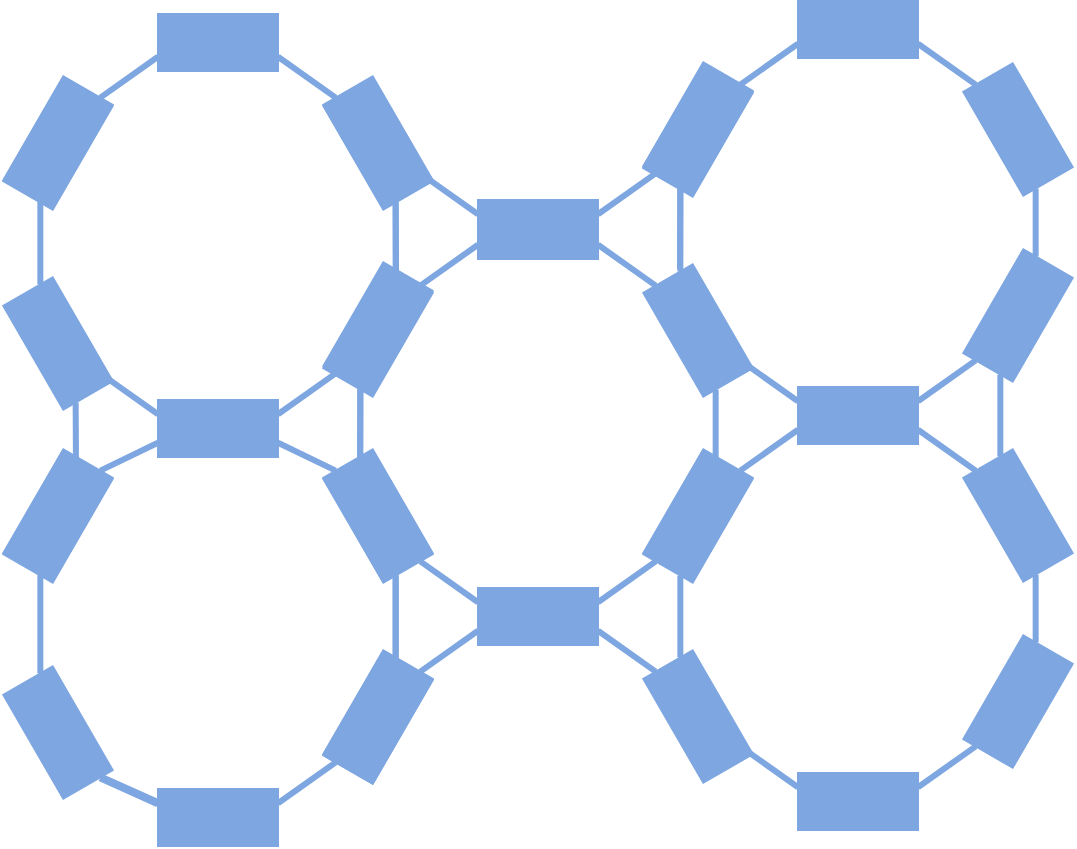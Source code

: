 <mxfile version="21.4.0" type="device">
  <diagram name="Page-1" id="oL0eZGH5eensEGQ6-rVe">
    <mxGraphModel dx="2058" dy="1188" grid="1" gridSize="10" guides="1" tooltips="1" connect="1" arrows="1" fold="1" page="1" pageScale="1" pageWidth="827" pageHeight="1169" math="0" shadow="0">
      <root>
        <mxCell id="0" />
        <mxCell id="1" parent="0" />
        <mxCell id="VjrMN6myHZ9YJszXmR57-49" style="edgeStyle=none;shape=connector;rounded=0;orthogonalLoop=1;jettySize=auto;html=1;exitX=1;exitY=0.75;exitDx=0;exitDy=0;entryX=1;entryY=0.25;entryDx=0;entryDy=0;labelBackgroundColor=default;strokeColor=#7EA6E0;strokeWidth=3;fontFamily=Helvetica;fontSize=11;fontColor=default;endArrow=none;endFill=0;" parent="1" source="VjrMN6myHZ9YJszXmR57-50" target="VjrMN6myHZ9YJszXmR57-55" edge="1">
          <mxGeometry relative="1" as="geometry" />
        </mxCell>
        <mxCell id="VjrMN6myHZ9YJszXmR57-50" value="" style="rounded=0;whiteSpace=wrap;html=1;fillColor=#7EA6E0;strokeColor=#7EA6E0;movable=1;resizable=1;rotatable=1;deletable=1;editable=1;locked=0;connectable=1;rotation=60;" parent="1" vertex="1">
          <mxGeometry x="521" y="634" width="60" height="28.5" as="geometry" />
        </mxCell>
        <mxCell id="VjrMN6myHZ9YJszXmR57-51" style="edgeStyle=none;shape=connector;rounded=0;orthogonalLoop=1;jettySize=auto;html=1;exitX=1;exitY=0.25;exitDx=0;exitDy=0;entryX=0;entryY=0.25;entryDx=0;entryDy=0;labelBackgroundColor=default;strokeColor=#7EA6E0;strokeWidth=3;fontFamily=Helvetica;fontSize=11;fontColor=default;endArrow=none;endFill=0;" parent="1" source="VjrMN6myHZ9YJszXmR57-53" target="VjrMN6myHZ9YJszXmR57-59" edge="1">
          <mxGeometry relative="1" as="geometry" />
        </mxCell>
        <mxCell id="VjrMN6myHZ9YJszXmR57-53" value="" style="rounded=0;whiteSpace=wrap;html=1;fillColor=#7EA6E0;strokeColor=#7EA6E0;movable=1;resizable=1;rotatable=1;deletable=1;editable=1;locked=0;connectable=1;rotation=60;" parent="1" vertex="1">
          <mxGeometry x="361" y="727" width="60" height="28.5" as="geometry" />
        </mxCell>
        <mxCell id="VjrMN6myHZ9YJszXmR57-54" style="edgeStyle=none;shape=connector;rounded=0;orthogonalLoop=1;jettySize=auto;html=1;exitX=0;exitY=0.25;exitDx=0;exitDy=0;entryX=1;entryY=0.25;entryDx=0;entryDy=0;labelBackgroundColor=default;strokeColor=#7EA6E0;strokeWidth=3;fontFamily=Helvetica;fontSize=11;fontColor=default;endArrow=none;endFill=0;" parent="1" source="VjrMN6myHZ9YJszXmR57-55" target="VjrMN6myHZ9YJszXmR57-59" edge="1">
          <mxGeometry relative="1" as="geometry" />
        </mxCell>
        <mxCell id="VjrMN6myHZ9YJszXmR57-55" value="" style="rounded=0;whiteSpace=wrap;html=1;fillColor=#7EA6E0;strokeColor=#7EA6E0;movable=1;resizable=1;rotatable=1;deletable=1;editable=1;locked=0;connectable=1;rotation=-60;" parent="1" vertex="1">
          <mxGeometry x="521" y="727" width="60" height="28.5" as="geometry" />
        </mxCell>
        <mxCell id="VjrMN6myHZ9YJszXmR57-56" style="rounded=0;orthogonalLoop=1;jettySize=auto;html=1;exitX=0;exitY=0.75;exitDx=0;exitDy=0;entryX=1;entryY=0.75;entryDx=0;entryDy=0;strokeColor=#7EA6E0;strokeWidth=3;endArrow=none;endFill=0;" parent="1" source="VjrMN6myHZ9YJszXmR57-58" target="VjrMN6myHZ9YJszXmR57-63" edge="1">
          <mxGeometry relative="1" as="geometry" />
        </mxCell>
        <mxCell id="VjrMN6myHZ9YJszXmR57-57" style="edgeStyle=none;shape=connector;rounded=0;orthogonalLoop=1;jettySize=auto;html=1;exitX=1;exitY=0.75;exitDx=0;exitDy=0;entryX=0;entryY=0.75;entryDx=0;entryDy=0;labelBackgroundColor=default;strokeColor=#7EA6E0;strokeWidth=3;fontFamily=Helvetica;fontSize=11;fontColor=default;endArrow=none;endFill=0;" parent="1" source="VjrMN6myHZ9YJszXmR57-58" target="VjrMN6myHZ9YJszXmR57-50" edge="1">
          <mxGeometry relative="1" as="geometry" />
        </mxCell>
        <mxCell id="VjrMN6myHZ9YJszXmR57-58" value="" style="rounded=0;whiteSpace=wrap;html=1;fillColor=#7EA6E0;strokeColor=#7EA6E0;movable=1;resizable=1;rotatable=1;deletable=1;editable=1;locked=0;connectable=1;rotation=0;" parent="1" vertex="1">
          <mxGeometry x="441" y="584" width="60" height="28.5" as="geometry" />
        </mxCell>
        <mxCell id="VjrMN6myHZ9YJszXmR57-59" value="" style="rounded=0;whiteSpace=wrap;html=1;fillColor=#7EA6E0;strokeColor=#7EA6E0;movable=1;resizable=1;rotatable=1;deletable=1;editable=1;locked=0;connectable=1;rotation=0;" parent="1" vertex="1">
          <mxGeometry x="441" y="777" width="60" height="28.5" as="geometry" />
        </mxCell>
        <mxCell id="VjrMN6myHZ9YJszXmR57-60" style="edgeStyle=none;shape=connector;rounded=0;orthogonalLoop=1;jettySize=auto;html=1;exitX=0;exitY=0.75;exitDx=0;exitDy=0;entryX=0;entryY=0.25;entryDx=0;entryDy=0;labelBackgroundColor=default;strokeColor=#7EA6E0;strokeWidth=3;fontFamily=Helvetica;fontSize=11;fontColor=default;endArrow=none;endFill=0;" parent="1" source="VjrMN6myHZ9YJszXmR57-63" target="VjrMN6myHZ9YJszXmR57-53" edge="1">
          <mxGeometry relative="1" as="geometry" />
        </mxCell>
        <mxCell id="VjrMN6myHZ9YJszXmR57-63" value="" style="rounded=0;whiteSpace=wrap;html=1;fillColor=#7EA6E0;strokeColor=#7EA6E0;movable=1;resizable=1;rotatable=1;deletable=1;editable=1;locked=0;connectable=1;rotation=-60;" parent="1" vertex="1">
          <mxGeometry x="361" y="634" width="60" height="28.5" as="geometry" />
        </mxCell>
        <mxCell id="VjrMN6myHZ9YJszXmR57-64" style="edgeStyle=none;shape=connector;rounded=0;orthogonalLoop=1;jettySize=auto;html=1;exitX=1;exitY=0.75;exitDx=0;exitDy=0;entryX=1;entryY=0.25;entryDx=0;entryDy=0;labelBackgroundColor=default;strokeColor=#7EA6E0;strokeWidth=3;fontFamily=Helvetica;fontSize=11;fontColor=default;endArrow=none;endFill=0;" parent="1" source="VjrMN6myHZ9YJszXmR57-65" target="VjrMN6myHZ9YJszXmR57-68" edge="1">
          <mxGeometry relative="1" as="geometry" />
        </mxCell>
        <mxCell id="VjrMN6myHZ9YJszXmR57-65" value="" style="rounded=0;whiteSpace=wrap;html=1;fillColor=#7EA6E0;strokeColor=#7EA6E0;movable=1;resizable=1;rotatable=1;deletable=1;editable=1;locked=0;connectable=1;rotation=60;" parent="1" vertex="1">
          <mxGeometry x="681" y="726.5" width="60" height="28.5" as="geometry" />
        </mxCell>
        <mxCell id="VjrMN6myHZ9YJszXmR57-66" style="edgeStyle=none;shape=connector;rounded=0;orthogonalLoop=1;jettySize=auto;html=1;exitX=1;exitY=0.25;exitDx=0;exitDy=0;entryX=0;entryY=0.25;entryDx=0;entryDy=0;labelBackgroundColor=default;strokeColor=#7EA6E0;strokeWidth=3;fontFamily=Helvetica;fontSize=11;fontColor=default;endArrow=none;endFill=0;" parent="1" target="VjrMN6myHZ9YJszXmR57-73" edge="1">
          <mxGeometry relative="1" as="geometry">
            <mxPoint x="572.17" y="856.168" as="sourcePoint" />
          </mxGeometry>
        </mxCell>
        <mxCell id="VjrMN6myHZ9YJszXmR57-67" style="edgeStyle=none;shape=connector;rounded=0;orthogonalLoop=1;jettySize=auto;html=1;exitX=0;exitY=0.25;exitDx=0;exitDy=0;entryX=1;entryY=0.25;entryDx=0;entryDy=0;labelBackgroundColor=default;strokeColor=#7EA6E0;strokeWidth=3;fontFamily=Helvetica;fontSize=11;fontColor=default;endArrow=none;endFill=0;" parent="1" source="VjrMN6myHZ9YJszXmR57-68" target="VjrMN6myHZ9YJszXmR57-73" edge="1">
          <mxGeometry relative="1" as="geometry" />
        </mxCell>
        <mxCell id="VjrMN6myHZ9YJszXmR57-68" value="" style="rounded=0;whiteSpace=wrap;html=1;fillColor=#7EA6E0;strokeColor=#7EA6E0;movable=1;resizable=1;rotatable=1;deletable=1;editable=1;locked=0;connectable=1;rotation=-60;" parent="1" vertex="1">
          <mxGeometry x="681" y="819.5" width="60" height="28.5" as="geometry" />
        </mxCell>
        <mxCell id="VjrMN6myHZ9YJszXmR57-69" style="rounded=0;orthogonalLoop=1;jettySize=auto;html=1;exitX=0;exitY=0.75;exitDx=0;exitDy=0;entryX=1;entryY=0.75;entryDx=0;entryDy=0;strokeColor=#7EA6E0;strokeWidth=3;endArrow=none;endFill=0;" parent="1" source="VjrMN6myHZ9YJszXmR57-71" target="VjrMN6myHZ9YJszXmR57-74" edge="1">
          <mxGeometry relative="1" as="geometry" />
        </mxCell>
        <mxCell id="VjrMN6myHZ9YJszXmR57-70" style="edgeStyle=none;shape=connector;rounded=0;orthogonalLoop=1;jettySize=auto;html=1;exitX=1;exitY=0.75;exitDx=0;exitDy=0;entryX=0;entryY=0.75;entryDx=0;entryDy=0;labelBackgroundColor=default;strokeColor=#7EA6E0;strokeWidth=3;fontFamily=Helvetica;fontSize=11;fontColor=default;endArrow=none;endFill=0;" parent="1" source="VjrMN6myHZ9YJszXmR57-71" target="VjrMN6myHZ9YJszXmR57-65" edge="1">
          <mxGeometry relative="1" as="geometry" />
        </mxCell>
        <mxCell id="VjrMN6myHZ9YJszXmR57-71" value="" style="rounded=0;whiteSpace=wrap;html=1;fillColor=#7EA6E0;strokeColor=#7EA6E0;movable=1;resizable=1;rotatable=1;deletable=1;editable=1;locked=0;connectable=1;rotation=0;" parent="1" vertex="1">
          <mxGeometry x="601" y="676.5" width="60" height="28.5" as="geometry" />
        </mxCell>
        <mxCell id="VjrMN6myHZ9YJszXmR57-73" value="" style="rounded=0;whiteSpace=wrap;html=1;fillColor=#7EA6E0;strokeColor=#7EA6E0;movable=1;resizable=1;rotatable=1;deletable=1;editable=1;locked=0;connectable=1;rotation=0;" parent="1" vertex="1">
          <mxGeometry x="601" y="869.5" width="60" height="28.5" as="geometry" />
        </mxCell>
        <mxCell id="VjrMN6myHZ9YJszXmR57-74" value="" style="rounded=0;whiteSpace=wrap;html=1;fillColor=#7EA6E0;strokeColor=#7EA6E0;movable=1;resizable=1;rotatable=1;deletable=1;editable=1;locked=0;connectable=1;rotation=-60;" parent="1" vertex="1">
          <mxGeometry x="521" y="726.5" width="60" height="28.5" as="geometry" />
        </mxCell>
        <mxCell id="VjrMN6myHZ9YJszXmR57-75" style="edgeStyle=none;shape=connector;rounded=0;orthogonalLoop=1;jettySize=auto;html=1;exitX=1;exitY=0.75;exitDx=0;exitDy=0;entryX=1;entryY=0.25;entryDx=0;entryDy=0;labelBackgroundColor=default;strokeColor=#7EA6E0;strokeWidth=3;fontFamily=Helvetica;fontSize=11;fontColor=default;endArrow=none;endFill=0;" parent="1" source="VjrMN6myHZ9YJszXmR57-53" target="VjrMN6myHZ9YJszXmR57-77" edge="1">
          <mxGeometry relative="1" as="geometry">
            <mxPoint x="400" y="778.5" as="sourcePoint" />
          </mxGeometry>
        </mxCell>
        <mxCell id="VjrMN6myHZ9YJszXmR57-77" value="" style="rounded=0;whiteSpace=wrap;html=1;fillColor=#7EA6E0;strokeColor=#7EA6E0;movable=1;resizable=1;rotatable=1;deletable=1;editable=1;locked=0;connectable=1;rotation=-60;" parent="1" vertex="1">
          <mxGeometry x="361" y="827.5" width="60" height="28.5" as="geometry" />
        </mxCell>
        <mxCell id="VjrMN6myHZ9YJszXmR57-78" style="edgeStyle=none;shape=connector;rounded=0;orthogonalLoop=1;jettySize=auto;html=1;exitX=0;exitY=0.25;exitDx=0;exitDy=0;entryX=0;entryY=0.75;entryDx=0;entryDy=0;labelBackgroundColor=default;strokeColor=#7EA6E0;strokeWidth=3;fontFamily=Helvetica;fontSize=11;fontColor=default;endArrow=none;endFill=0;" parent="1" source="VjrMN6myHZ9YJszXmR57-79" target="VjrMN6myHZ9YJszXmR57-55" edge="1">
          <mxGeometry relative="1" as="geometry" />
        </mxCell>
        <mxCell id="VjrMN6myHZ9YJszXmR57-79" value="" style="rounded=0;whiteSpace=wrap;html=1;fillColor=#7EA6E0;strokeColor=#7EA6E0;movable=1;resizable=1;rotatable=1;deletable=1;editable=1;locked=0;connectable=1;rotation=60;" parent="1" vertex="1">
          <mxGeometry x="521" y="827" width="60" height="28.5" as="geometry" />
        </mxCell>
        <mxCell id="VjrMN6myHZ9YJszXmR57-80" style="rounded=0;orthogonalLoop=1;jettySize=auto;html=1;exitX=0;exitY=0.75;exitDx=0;exitDy=0;entryX=1;entryY=0.75;entryDx=0;entryDy=0;strokeColor=#7EA6E0;strokeWidth=3;endArrow=none;endFill=0;" parent="1" source="VjrMN6myHZ9YJszXmR57-82" target="VjrMN6myHZ9YJszXmR57-84" edge="1">
          <mxGeometry relative="1" as="geometry" />
        </mxCell>
        <mxCell id="VjrMN6myHZ9YJszXmR57-81" style="edgeStyle=none;shape=connector;rounded=0;orthogonalLoop=1;jettySize=auto;html=1;exitX=1;exitY=0.75;exitDx=0;exitDy=0;entryX=0;entryY=0.75;entryDx=0;entryDy=0;labelBackgroundColor=default;strokeColor=#7EA6E0;strokeWidth=3;fontFamily=Helvetica;fontSize=11;fontColor=default;endArrow=none;endFill=0;" parent="1" source="VjrMN6myHZ9YJszXmR57-82" target="VjrMN6myHZ9YJszXmR57-79" edge="1">
          <mxGeometry relative="1" as="geometry" />
        </mxCell>
        <mxCell id="VjrMN6myHZ9YJszXmR57-82" value="" style="rounded=0;whiteSpace=wrap;html=1;fillColor=#7EA6E0;strokeColor=#7EA6E0;movable=1;resizable=1;rotatable=1;deletable=1;editable=1;locked=0;connectable=1;rotation=0;" parent="1" vertex="1">
          <mxGeometry x="441" y="777" width="60" height="28.5" as="geometry" />
        </mxCell>
        <mxCell id="VjrMN6myHZ9YJszXmR57-84" value="" style="rounded=0;whiteSpace=wrap;html=1;fillColor=#7EA6E0;strokeColor=#7EA6E0;movable=1;resizable=1;rotatable=1;deletable=1;editable=1;locked=0;connectable=1;rotation=-60;" parent="1" vertex="1">
          <mxGeometry x="361" y="827" width="60" height="28.5" as="geometry" />
        </mxCell>
        <mxCell id="VjrMN6myHZ9YJszXmR57-85" value="" style="rounded=0;whiteSpace=wrap;html=1;fillColor=#7EA6E0;strokeColor=#7EA6E0;movable=1;resizable=1;rotatable=1;deletable=1;editable=1;locked=0;connectable=1;rotation=-60;" parent="1" vertex="1">
          <mxGeometry x="521" y="534" width="60" height="28.5" as="geometry" />
        </mxCell>
        <mxCell id="VjrMN6myHZ9YJszXmR57-86" style="edgeStyle=none;shape=connector;rounded=0;orthogonalLoop=1;jettySize=auto;html=1;exitX=1;exitY=0.75;exitDx=0;exitDy=0;entryX=1;entryY=0.25;entryDx=0;entryDy=0;labelBackgroundColor=default;strokeColor=#7EA6E0;strokeWidth=3;fontFamily=Helvetica;fontSize=11;fontColor=default;endArrow=none;endFill=0;" parent="1" source="VjrMN6myHZ9YJszXmR57-88" target="VjrMN6myHZ9YJszXmR57-93" edge="1">
          <mxGeometry relative="1" as="geometry" />
        </mxCell>
        <mxCell id="VjrMN6myHZ9YJszXmR57-88" value="" style="rounded=0;whiteSpace=wrap;html=1;fillColor=#7EA6E0;strokeColor=#7EA6E0;movable=1;resizable=1;rotatable=1;deletable=1;editable=1;locked=0;connectable=1;rotation=60;" parent="1" vertex="1">
          <mxGeometry x="681" y="533.5" width="60" height="28.5" as="geometry" />
        </mxCell>
        <mxCell id="VjrMN6myHZ9YJszXmR57-89" style="edgeStyle=none;shape=connector;rounded=0;orthogonalLoop=1;jettySize=auto;html=1;exitX=1;exitY=0.25;exitDx=0;exitDy=0;entryX=0;entryY=0.25;entryDx=0;entryDy=0;labelBackgroundColor=default;strokeColor=#7EA6E0;strokeWidth=3;fontFamily=Helvetica;fontSize=11;fontColor=default;endArrow=none;endFill=0;" parent="1" target="VjrMN6myHZ9YJszXmR57-98" edge="1">
          <mxGeometry relative="1" as="geometry">
            <mxPoint x="572.17" y="663.168" as="sourcePoint" />
          </mxGeometry>
        </mxCell>
        <mxCell id="VjrMN6myHZ9YJszXmR57-90" style="edgeStyle=none;shape=connector;rounded=0;orthogonalLoop=1;jettySize=auto;html=1;exitX=0;exitY=0.25;exitDx=0;exitDy=0;entryX=1;entryY=0.25;entryDx=0;entryDy=0;labelBackgroundColor=default;strokeColor=#7EA6E0;strokeWidth=3;fontFamily=Helvetica;fontSize=11;fontColor=default;endArrow=none;endFill=0;" parent="1" source="VjrMN6myHZ9YJszXmR57-93" target="VjrMN6myHZ9YJszXmR57-98" edge="1">
          <mxGeometry relative="1" as="geometry" />
        </mxCell>
        <mxCell id="VjrMN6myHZ9YJszXmR57-91" style="edgeStyle=none;shape=connector;rounded=0;orthogonalLoop=1;jettySize=auto;html=1;exitX=0;exitY=0.75;exitDx=0;exitDy=0;entryX=0;entryY=0.25;entryDx=0;entryDy=0;labelBackgroundColor=default;strokeColor=#7EA6E0;strokeWidth=3;fontFamily=Helvetica;fontSize=11;fontColor=default;endArrow=none;endFill=0;" parent="1" source="VjrMN6myHZ9YJszXmR57-93" target="VjrMN6myHZ9YJszXmR57-65" edge="1">
          <mxGeometry relative="1" as="geometry" />
        </mxCell>
        <mxCell id="VjrMN6myHZ9YJszXmR57-93" value="" style="rounded=0;whiteSpace=wrap;html=1;fillColor=#7EA6E0;strokeColor=#7EA6E0;movable=1;resizable=1;rotatable=1;deletable=1;editable=1;locked=0;connectable=1;rotation=-60;" parent="1" vertex="1">
          <mxGeometry x="681" y="626.5" width="60" height="28.5" as="geometry" />
        </mxCell>
        <mxCell id="VjrMN6myHZ9YJszXmR57-94" style="rounded=0;orthogonalLoop=1;jettySize=auto;html=1;exitX=0;exitY=0.75;exitDx=0;exitDy=0;entryX=1;entryY=0.75;entryDx=0;entryDy=0;strokeColor=#7EA6E0;strokeWidth=3;endArrow=none;endFill=0;" parent="1" source="VjrMN6myHZ9YJszXmR57-97" target="VjrMN6myHZ9YJszXmR57-100" edge="1">
          <mxGeometry relative="1" as="geometry" />
        </mxCell>
        <mxCell id="VjrMN6myHZ9YJszXmR57-95" style="edgeStyle=none;shape=connector;rounded=0;orthogonalLoop=1;jettySize=auto;html=1;exitX=1;exitY=0.75;exitDx=0;exitDy=0;entryX=0;entryY=0.75;entryDx=0;entryDy=0;labelBackgroundColor=default;strokeColor=#7EA6E0;strokeWidth=3;fontFamily=Helvetica;fontSize=11;fontColor=default;endArrow=none;endFill=0;" parent="1" source="VjrMN6myHZ9YJszXmR57-97" target="VjrMN6myHZ9YJszXmR57-88" edge="1">
          <mxGeometry relative="1" as="geometry" />
        </mxCell>
        <mxCell id="VjrMN6myHZ9YJszXmR57-97" value="" style="rounded=0;whiteSpace=wrap;html=1;fillColor=#7EA6E0;strokeColor=#7EA6E0;movable=1;resizable=1;rotatable=1;deletable=1;editable=1;locked=0;connectable=1;rotation=0;" parent="1" vertex="1">
          <mxGeometry x="601" y="483.5" width="60" height="28.5" as="geometry" />
        </mxCell>
        <mxCell id="VjrMN6myHZ9YJszXmR57-98" value="" style="rounded=0;whiteSpace=wrap;html=1;fillColor=#7EA6E0;strokeColor=#7EA6E0;movable=1;resizable=1;rotatable=1;deletable=1;editable=1;locked=0;connectable=1;rotation=0;" parent="1" vertex="1">
          <mxGeometry x="601" y="676.5" width="60" height="28.5" as="geometry" />
        </mxCell>
        <mxCell id="VjrMN6myHZ9YJszXmR57-99" style="edgeStyle=none;shape=connector;rounded=0;orthogonalLoop=1;jettySize=auto;html=1;exitX=0;exitY=0.75;exitDx=0;exitDy=0;entryX=0;entryY=0.25;entryDx=0;entryDy=0;labelBackgroundColor=default;strokeColor=#7EA6E0;strokeWidth=3;fontFamily=Helvetica;fontSize=11;fontColor=default;endArrow=none;endFill=0;" parent="1" source="VjrMN6myHZ9YJszXmR57-100" target="VjrMN6myHZ9YJszXmR57-50" edge="1">
          <mxGeometry relative="1" as="geometry">
            <mxPoint x="542.17" y="611.207" as="targetPoint" />
          </mxGeometry>
        </mxCell>
        <mxCell id="VjrMN6myHZ9YJszXmR57-100" value="" style="rounded=0;whiteSpace=wrap;html=1;fillColor=#7EA6E0;strokeColor=#7EA6E0;movable=1;resizable=1;rotatable=1;deletable=1;editable=1;locked=0;connectable=1;rotation=-60;" parent="1" vertex="1">
          <mxGeometry x="521" y="533.5" width="60" height="28.5" as="geometry" />
        </mxCell>
        <mxCell id="VjrMN6myHZ9YJszXmR57-136" style="edgeStyle=none;shape=connector;rounded=0;orthogonalLoop=1;jettySize=auto;html=1;exitX=1;exitY=0.75;exitDx=0;exitDy=0;entryX=1;entryY=0.25;entryDx=0;entryDy=0;labelBackgroundColor=default;strokeColor=#7EA6E0;strokeWidth=3;fontFamily=Helvetica;fontSize=11;fontColor=default;endArrow=none;endFill=0;" parent="1" source="VjrMN6myHZ9YJszXmR57-137" edge="1">
          <mxGeometry relative="1" as="geometry">
            <mxPoint x="400" y="618.5" as="targetPoint" />
          </mxGeometry>
        </mxCell>
        <mxCell id="VjrMN6myHZ9YJszXmR57-137" value="" style="rounded=0;whiteSpace=wrap;html=1;fillColor=#7EA6E0;strokeColor=#7EA6E0;movable=1;resizable=1;rotatable=1;deletable=1;editable=1;locked=0;connectable=1;rotation=60;" parent="1" vertex="1">
          <mxGeometry x="361" y="540.5" width="60" height="28.5" as="geometry" />
        </mxCell>
        <mxCell id="VjrMN6myHZ9YJszXmR57-138" value="" style="rounded=0;whiteSpace=wrap;html=1;fillColor=#7EA6E0;strokeColor=#7EA6E0;movable=1;resizable=1;rotatable=1;deletable=1;editable=1;locked=0;connectable=1;rotation=0;" parent="1" vertex="1">
          <mxGeometry x="441" y="583" width="60" height="28.5" as="geometry" />
        </mxCell>
        <mxCell id="VjrMN6myHZ9YJszXmR57-142" style="edgeStyle=none;shape=connector;rounded=0;orthogonalLoop=1;jettySize=auto;html=1;exitX=1;exitY=0.25;exitDx=0;exitDy=0;entryX=0;entryY=0.25;entryDx=0;entryDy=0;labelBackgroundColor=default;strokeColor=#7EA6E0;strokeWidth=3;fontFamily=Helvetica;fontSize=11;fontColor=default;endArrow=none;endFill=0;" parent="1" target="VjrMN6myHZ9YJszXmR57-149" edge="1">
          <mxGeometry relative="1" as="geometry">
            <mxPoint x="412.17" y="569.668" as="sourcePoint" />
          </mxGeometry>
        </mxCell>
        <mxCell id="VjrMN6myHZ9YJszXmR57-143" style="edgeStyle=none;shape=connector;rounded=0;orthogonalLoop=1;jettySize=auto;html=1;exitX=0;exitY=0.25;exitDx=0;exitDy=0;entryX=1;entryY=0.25;entryDx=0;entryDy=0;labelBackgroundColor=default;strokeColor=#7EA6E0;strokeWidth=3;fontFamily=Helvetica;fontSize=11;fontColor=default;endArrow=none;endFill=0;" parent="1" source="VjrMN6myHZ9YJszXmR57-145" target="VjrMN6myHZ9YJszXmR57-149" edge="1">
          <mxGeometry relative="1" as="geometry" />
        </mxCell>
        <mxCell id="VjrMN6myHZ9YJszXmR57-144" style="edgeStyle=none;shape=connector;rounded=0;orthogonalLoop=1;jettySize=auto;html=1;exitX=0;exitY=0.75;exitDx=0;exitDy=0;entryX=0;entryY=0.25;entryDx=0;entryDy=0;labelBackgroundColor=default;strokeColor=#7EA6E0;strokeWidth=3;fontFamily=Helvetica;fontSize=11;fontColor=default;endArrow=none;endFill=0;" parent="1" source="VjrMN6myHZ9YJszXmR57-145" edge="1">
          <mxGeometry relative="1" as="geometry">
            <mxPoint x="542" y="617.5" as="targetPoint" />
          </mxGeometry>
        </mxCell>
        <mxCell id="VjrMN6myHZ9YJszXmR57-145" value="" style="rounded=0;whiteSpace=wrap;html=1;fillColor=#7EA6E0;strokeColor=#7EA6E0;movable=1;resizable=1;rotatable=1;deletable=1;editable=1;locked=0;connectable=1;rotation=-60;" parent="1" vertex="1">
          <mxGeometry x="521" y="533" width="60" height="28.5" as="geometry" />
        </mxCell>
        <mxCell id="VjrMN6myHZ9YJszXmR57-146" style="rounded=0;orthogonalLoop=1;jettySize=auto;html=1;exitX=0;exitY=0.75;exitDx=0;exitDy=0;entryX=1;entryY=0.75;entryDx=0;entryDy=0;strokeColor=#7EA6E0;strokeWidth=3;endArrow=none;endFill=0;" parent="1" source="VjrMN6myHZ9YJszXmR57-148" edge="1">
          <mxGeometry relative="1" as="geometry">
            <mxPoint x="412.17" y="431.832" as="targetPoint" />
          </mxGeometry>
        </mxCell>
        <mxCell id="VjrMN6myHZ9YJszXmR57-147" style="edgeStyle=none;shape=connector;rounded=0;orthogonalLoop=1;jettySize=auto;html=1;exitX=1;exitY=0.75;exitDx=0;exitDy=0;entryX=0;entryY=0.75;entryDx=0;entryDy=0;labelBackgroundColor=default;strokeColor=#7EA6E0;strokeWidth=3;fontFamily=Helvetica;fontSize=11;fontColor=default;endArrow=none;endFill=0;" parent="1" target="VjrMN6myHZ9YJszXmR57-141" edge="1">
          <mxGeometry relative="1" as="geometry">
            <mxPoint x="501" y="411.375" as="sourcePoint" />
          </mxGeometry>
        </mxCell>
        <mxCell id="VjrMN6myHZ9YJszXmR57-149" value="" style="rounded=0;whiteSpace=wrap;html=1;fillColor=#7EA6E0;strokeColor=#7EA6E0;movable=1;resizable=1;rotatable=1;deletable=1;editable=1;locked=0;connectable=1;rotation=0;" parent="1" vertex="1">
          <mxGeometry x="441" y="583" width="60" height="28.5" as="geometry" />
        </mxCell>
        <mxCell id="VjrMN6myHZ9YJszXmR57-152" style="edgeStyle=none;shape=connector;rounded=0;orthogonalLoop=1;jettySize=auto;html=1;exitX=1;exitY=0.75;exitDx=0;exitDy=0;entryX=1;entryY=0.25;entryDx=0;entryDy=0;labelBackgroundColor=default;strokeColor=#7EA6E0;strokeWidth=3;fontFamily=Helvetica;fontSize=11;fontColor=default;endArrow=none;endFill=0;" parent="1" source="VjrMN6myHZ9YJszXmR57-153" edge="1">
          <mxGeometry relative="1" as="geometry">
            <mxPoint x="240" y="718.5" as="targetPoint" />
          </mxGeometry>
        </mxCell>
        <mxCell id="VjrMN6myHZ9YJszXmR57-153" value="" style="rounded=0;whiteSpace=wrap;html=1;fillColor=#7EA6E0;strokeColor=#7EA6E0;movable=1;resizable=1;rotatable=1;deletable=1;editable=1;locked=0;connectable=1;rotation=60;" parent="1" vertex="1">
          <mxGeometry x="201" y="640.5" width="60" height="28.5" as="geometry" />
        </mxCell>
        <mxCell id="VjrMN6myHZ9YJszXmR57-154" value="" style="rounded=0;whiteSpace=wrap;html=1;fillColor=#7EA6E0;strokeColor=#7EA6E0;movable=1;resizable=1;rotatable=1;deletable=1;editable=1;locked=0;connectable=1;rotation=0;" parent="1" vertex="1">
          <mxGeometry x="281" y="683" width="60" height="28.5" as="geometry" />
        </mxCell>
        <mxCell id="VjrMN6myHZ9YJszXmR57-155" value="" style="rounded=0;whiteSpace=wrap;html=1;fillColor=#7EA6E0;strokeColor=#7EA6E0;movable=1;resizable=1;rotatable=1;deletable=1;editable=1;locked=0;connectable=1;rotation=-60;" parent="1" vertex="1">
          <mxGeometry x="201" y="540.5" width="60" height="28.5" as="geometry" />
        </mxCell>
        <mxCell id="VjrMN6myHZ9YJszXmR57-156" style="edgeStyle=none;shape=connector;rounded=0;orthogonalLoop=1;jettySize=auto;html=1;exitX=1;exitY=0.75;exitDx=0;exitDy=0;entryX=1;entryY=0.25;entryDx=0;entryDy=0;labelBackgroundColor=default;strokeColor=#7EA6E0;strokeWidth=3;fontFamily=Helvetica;fontSize=11;fontColor=default;endArrow=none;endFill=0;" parent="1" source="VjrMN6myHZ9YJszXmR57-157" target="VjrMN6myHZ9YJszXmR57-161" edge="1">
          <mxGeometry relative="1" as="geometry" />
        </mxCell>
        <mxCell id="VjrMN6myHZ9YJszXmR57-157" value="" style="rounded=0;whiteSpace=wrap;html=1;fillColor=#7EA6E0;strokeColor=#7EA6E0;movable=1;resizable=1;rotatable=1;deletable=1;editable=1;locked=0;connectable=1;rotation=60;" parent="1" vertex="1">
          <mxGeometry x="361" y="540" width="60" height="28.5" as="geometry" />
        </mxCell>
        <mxCell id="VjrMN6myHZ9YJszXmR57-158" style="edgeStyle=none;shape=connector;rounded=0;orthogonalLoop=1;jettySize=auto;html=1;exitX=1;exitY=0.25;exitDx=0;exitDy=0;entryX=0;entryY=0.25;entryDx=0;entryDy=0;labelBackgroundColor=default;strokeColor=#7EA6E0;strokeWidth=3;fontFamily=Helvetica;fontSize=11;fontColor=default;endArrow=none;endFill=0;" parent="1" target="VjrMN6myHZ9YJszXmR57-165" edge="1">
          <mxGeometry relative="1" as="geometry">
            <mxPoint x="252.17" y="669.668" as="sourcePoint" />
          </mxGeometry>
        </mxCell>
        <mxCell id="VjrMN6myHZ9YJszXmR57-159" style="edgeStyle=none;shape=connector;rounded=0;orthogonalLoop=1;jettySize=auto;html=1;exitX=0;exitY=0.25;exitDx=0;exitDy=0;entryX=1;entryY=0.25;entryDx=0;entryDy=0;labelBackgroundColor=default;strokeColor=#7EA6E0;strokeWidth=3;fontFamily=Helvetica;fontSize=11;fontColor=default;endArrow=none;endFill=0;" parent="1" source="VjrMN6myHZ9YJszXmR57-161" target="VjrMN6myHZ9YJszXmR57-165" edge="1">
          <mxGeometry relative="1" as="geometry" />
        </mxCell>
        <mxCell id="VjrMN6myHZ9YJszXmR57-160" style="edgeStyle=none;shape=connector;rounded=0;orthogonalLoop=1;jettySize=auto;html=1;exitX=0;exitY=0.75;exitDx=0;exitDy=0;entryX=0;entryY=0.25;entryDx=0;entryDy=0;labelBackgroundColor=default;strokeColor=#7EA6E0;strokeWidth=3;fontFamily=Helvetica;fontSize=11;fontColor=default;endArrow=none;endFill=0;" parent="1" source="VjrMN6myHZ9YJszXmR57-161" edge="1">
          <mxGeometry relative="1" as="geometry">
            <mxPoint x="382" y="717.5" as="targetPoint" />
          </mxGeometry>
        </mxCell>
        <mxCell id="VjrMN6myHZ9YJszXmR57-161" value="" style="rounded=0;whiteSpace=wrap;html=1;fillColor=#7EA6E0;strokeColor=#7EA6E0;movable=1;resizable=1;rotatable=1;deletable=1;editable=1;locked=0;connectable=1;rotation=-60;" parent="1" vertex="1">
          <mxGeometry x="361" y="633" width="60" height="28.5" as="geometry" />
        </mxCell>
        <mxCell id="VjrMN6myHZ9YJszXmR57-162" style="rounded=0;orthogonalLoop=1;jettySize=auto;html=1;exitX=0;exitY=0.75;exitDx=0;exitDy=0;entryX=1;entryY=0.75;entryDx=0;entryDy=0;strokeColor=#7EA6E0;strokeWidth=3;endArrow=none;endFill=0;" parent="1" source="VjrMN6myHZ9YJszXmR57-164" target="VjrMN6myHZ9YJszXmR57-167" edge="1">
          <mxGeometry relative="1" as="geometry" />
        </mxCell>
        <mxCell id="VjrMN6myHZ9YJszXmR57-163" style="edgeStyle=none;shape=connector;rounded=0;orthogonalLoop=1;jettySize=auto;html=1;exitX=1;exitY=0.75;exitDx=0;exitDy=0;entryX=0;entryY=0.75;entryDx=0;entryDy=0;labelBackgroundColor=default;strokeColor=#7EA6E0;strokeWidth=3;fontFamily=Helvetica;fontSize=11;fontColor=default;endArrow=none;endFill=0;" parent="1" source="VjrMN6myHZ9YJszXmR57-164" target="VjrMN6myHZ9YJszXmR57-157" edge="1">
          <mxGeometry relative="1" as="geometry" />
        </mxCell>
        <mxCell id="VjrMN6myHZ9YJszXmR57-164" value="" style="rounded=0;whiteSpace=wrap;html=1;fillColor=#7EA6E0;strokeColor=#7EA6E0;movable=1;resizable=1;rotatable=1;deletable=1;editable=1;locked=0;connectable=1;rotation=0;" parent="1" vertex="1">
          <mxGeometry x="281" y="490" width="60" height="28.5" as="geometry" />
        </mxCell>
        <mxCell id="VjrMN6myHZ9YJszXmR57-165" value="" style="rounded=0;whiteSpace=wrap;html=1;fillColor=#7EA6E0;strokeColor=#7EA6E0;movable=1;resizable=1;rotatable=1;deletable=1;editable=1;locked=0;connectable=1;rotation=0;" parent="1" vertex="1">
          <mxGeometry x="281" y="683" width="60" height="28.5" as="geometry" />
        </mxCell>
        <mxCell id="VjrMN6myHZ9YJszXmR57-166" style="edgeStyle=none;shape=connector;rounded=0;orthogonalLoop=1;jettySize=auto;html=1;exitX=0;exitY=0.75;exitDx=0;exitDy=0;entryX=0;entryY=0.25;entryDx=0;entryDy=0;labelBackgroundColor=default;strokeColor=#7EA6E0;strokeWidth=3;fontFamily=Helvetica;fontSize=11;fontColor=default;endArrow=none;endFill=0;" parent="1" source="VjrMN6myHZ9YJszXmR57-167" target="VjrMN6myHZ9YJszXmR57-153" edge="1">
          <mxGeometry relative="1" as="geometry">
            <mxPoint x="222.17" y="617.707" as="targetPoint" />
          </mxGeometry>
        </mxCell>
        <mxCell id="VjrMN6myHZ9YJszXmR57-167" value="" style="rounded=0;whiteSpace=wrap;html=1;fillColor=#7EA6E0;strokeColor=#7EA6E0;movable=1;resizable=1;rotatable=1;deletable=1;editable=1;locked=0;connectable=1;rotation=-60;" parent="1" vertex="1">
          <mxGeometry x="201" y="540" width="60" height="28.5" as="geometry" />
        </mxCell>
        <mxCell id="VjrMN6myHZ9YJszXmR57-169" value="" style="rounded=0;whiteSpace=wrap;html=1;fillColor=#7EA6E0;strokeColor=#7EA6E0;movable=1;resizable=1;rotatable=1;deletable=1;editable=1;locked=0;connectable=1;rotation=60;" parent="1" vertex="1">
          <mxGeometry x="201" y="835" width="60" height="28.5" as="geometry" />
        </mxCell>
        <mxCell id="VjrMN6myHZ9YJszXmR57-171" value="" style="rounded=0;whiteSpace=wrap;html=1;fillColor=#7EA6E0;strokeColor=#7EA6E0;movable=1;resizable=1;rotatable=1;deletable=1;editable=1;locked=0;connectable=1;rotation=-60;" parent="1" vertex="1">
          <mxGeometry x="201" y="727" width="60" height="28.5" as="geometry" />
        </mxCell>
        <mxCell id="VjrMN6myHZ9YJszXmR57-172" style="edgeStyle=none;shape=connector;rounded=0;orthogonalLoop=1;jettySize=auto;html=1;exitX=1;exitY=0.75;exitDx=0;exitDy=0;entryX=1;entryY=0.25;entryDx=0;entryDy=0;labelBackgroundColor=default;strokeColor=#7EA6E0;strokeWidth=3;fontFamily=Helvetica;fontSize=11;fontColor=default;endArrow=none;endFill=0;" parent="1" source="VjrMN6myHZ9YJszXmR57-173" target="VjrMN6myHZ9YJszXmR57-177" edge="1">
          <mxGeometry relative="1" as="geometry" />
        </mxCell>
        <mxCell id="VjrMN6myHZ9YJszXmR57-173" value="" style="rounded=0;whiteSpace=wrap;html=1;fillColor=#7EA6E0;strokeColor=#7EA6E0;movable=1;resizable=1;rotatable=1;deletable=1;editable=1;locked=0;connectable=1;rotation=60;" parent="1" vertex="1">
          <mxGeometry x="361" y="726.5" width="60" height="28.5" as="geometry" />
        </mxCell>
        <mxCell id="VjrMN6myHZ9YJszXmR57-175" style="edgeStyle=none;shape=connector;rounded=0;orthogonalLoop=1;jettySize=auto;html=1;exitX=0;exitY=0.25;exitDx=0;exitDy=0;entryX=1;entryY=0.25;entryDx=0;entryDy=0;labelBackgroundColor=default;strokeColor=#7EA6E0;strokeWidth=3;fontFamily=Helvetica;fontSize=11;fontColor=default;endArrow=none;endFill=0;" parent="1" source="VjrMN6myHZ9YJszXmR57-177" target="VjrMN6myHZ9YJszXmR57-181" edge="1">
          <mxGeometry relative="1" as="geometry" />
        </mxCell>
        <mxCell id="VjrMN6myHZ9YJszXmR57-177" value="" style="rounded=0;whiteSpace=wrap;html=1;fillColor=#7EA6E0;strokeColor=#7EA6E0;movable=1;resizable=1;rotatable=1;deletable=1;editable=1;locked=0;connectable=1;rotation=-60;" parent="1" vertex="1">
          <mxGeometry x="361" y="827.5" width="60" height="28.5" as="geometry" />
        </mxCell>
        <mxCell id="VjrMN6myHZ9YJszXmR57-178" style="rounded=0;orthogonalLoop=1;jettySize=auto;html=1;exitX=0;exitY=0.75;exitDx=0;exitDy=0;entryX=1;entryY=0.75;entryDx=0;entryDy=0;strokeColor=#7EA6E0;strokeWidth=3;endArrow=none;endFill=0;" parent="1" source="VjrMN6myHZ9YJszXmR57-165" target="VjrMN6myHZ9YJszXmR57-183" edge="1">
          <mxGeometry relative="1" as="geometry">
            <mxPoint x="281" y="697.875" as="sourcePoint" />
          </mxGeometry>
        </mxCell>
        <mxCell id="VjrMN6myHZ9YJszXmR57-179" style="edgeStyle=none;shape=connector;rounded=0;orthogonalLoop=1;jettySize=auto;html=1;exitX=1;exitY=0.75;exitDx=0;exitDy=0;entryX=0;entryY=0.75;entryDx=0;entryDy=0;labelBackgroundColor=default;strokeColor=#7EA6E0;strokeWidth=3;fontFamily=Helvetica;fontSize=11;fontColor=default;endArrow=none;endFill=0;" parent="1" source="VjrMN6myHZ9YJszXmR57-165" target="VjrMN6myHZ9YJszXmR57-173" edge="1">
          <mxGeometry relative="1" as="geometry">
            <mxPoint x="341" y="697.875" as="sourcePoint" />
          </mxGeometry>
        </mxCell>
        <mxCell id="VjrMN6myHZ9YJszXmR57-184" style="rounded=0;orthogonalLoop=1;jettySize=auto;html=1;exitX=0;exitY=0.25;exitDx=0;exitDy=0;entryX=1;entryY=0.25;entryDx=0;entryDy=0;strokeColor=#7EA6E0;strokeWidth=4;endArrow=none;endFill=0;" parent="1" source="VjrMN6myHZ9YJszXmR57-181" target="VjrMN6myHZ9YJszXmR57-169" edge="1">
          <mxGeometry relative="1" as="geometry" />
        </mxCell>
        <mxCell id="VjrMN6myHZ9YJszXmR57-181" value="" style="rounded=0;whiteSpace=wrap;html=1;fillColor=#7EA6E0;strokeColor=#7EA6E0;movable=1;resizable=1;rotatable=1;deletable=1;editable=1;locked=0;connectable=1;rotation=0;" parent="1" vertex="1">
          <mxGeometry x="281" y="877.5" width="60" height="28.5" as="geometry" />
        </mxCell>
        <mxCell id="VjrMN6myHZ9YJszXmR57-182" style="edgeStyle=none;shape=connector;rounded=0;orthogonalLoop=1;jettySize=auto;html=1;exitX=0;exitY=0.75;exitDx=0;exitDy=0;entryX=0;entryY=0.25;entryDx=0;entryDy=0;labelBackgroundColor=default;strokeColor=#7EA6E0;strokeWidth=3;fontFamily=Helvetica;fontSize=11;fontColor=default;endArrow=none;endFill=0;" parent="1" source="VjrMN6myHZ9YJszXmR57-183" target="VjrMN6myHZ9YJszXmR57-169" edge="1">
          <mxGeometry relative="1" as="geometry">
            <mxPoint x="222.17" y="804.207" as="targetPoint" />
          </mxGeometry>
        </mxCell>
        <mxCell id="VjrMN6myHZ9YJszXmR57-183" value="" style="rounded=0;whiteSpace=wrap;html=1;fillColor=#7EA6E0;strokeColor=#7EA6E0;movable=1;resizable=1;rotatable=1;deletable=1;editable=1;locked=0;connectable=1;rotation=-60;" parent="1" vertex="1">
          <mxGeometry x="201" y="726.5" width="60" height="28.5" as="geometry" />
        </mxCell>
      </root>
    </mxGraphModel>
  </diagram>
</mxfile>
